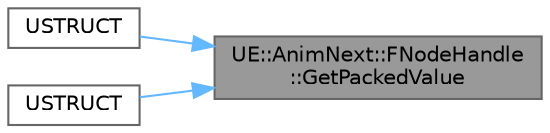 digraph "UE::AnimNext::FNodeHandle::GetPackedValue"
{
 // INTERACTIVE_SVG=YES
 // LATEX_PDF_SIZE
  bgcolor="transparent";
  edge [fontname=Helvetica,fontsize=10,labelfontname=Helvetica,labelfontsize=10];
  node [fontname=Helvetica,fontsize=10,shape=box,height=0.2,width=0.4];
  rankdir="RL";
  Node1 [id="Node000001",label="UE::AnimNext::FNodeHandle\l::GetPackedValue",height=0.2,width=0.4,color="gray40", fillcolor="grey60", style="filled", fontcolor="black",tooltip=" "];
  Node1 -> Node2 [id="edge1_Node000001_Node000002",dir="back",color="steelblue1",style="solid",tooltip=" "];
  Node2 [id="Node000002",label="USTRUCT",height=0.2,width=0.4,color="grey40", fillcolor="white", style="filled",URL="$d6/d62/EntryPointHandle_8h.html#af0edd4c2c74fb9d50182cf805b72ddb9",tooltip="Entry Point Handle An entry point handle is equivalent to a trait handle but it will not resolve auto..."];
  Node1 -> Node3 [id="edge2_Node000001_Node000003",dir="back",color="steelblue1",style="solid",tooltip=" "];
  Node3 [id="Node000003",label="USTRUCT",height=0.2,width=0.4,color="grey40", fillcolor="white", style="filled",URL="$d9/de7/TraitHandle_8h.html#ac6f5f002222b02642a69b0f41bab90a6",tooltip="Trait Handle A trait handle represents a reference to a specific trait instance in the shared/read-on..."];
}
